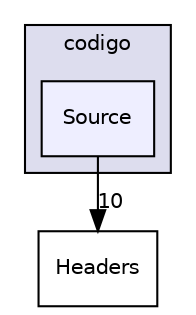 digraph "C:/Users/Gustavo/git/AEDA-Boleias-Inteligentes/codigo/Source" {
  compound=true
  node [ fontsize="10", fontname="Helvetica"];
  edge [ labelfontsize="10", labelfontname="Helvetica"];
  subgraph clusterdir_4d7be947362df13686123d6563352e9b {
    graph [ bgcolor="#ddddee", pencolor="black", label="codigo" fontname="Helvetica", fontsize="10", URL="dir_4d7be947362df13686123d6563352e9b.html"]
  dir_521c7a118aea468d74e765469b437393 [shape=box, label="Source", style="filled", fillcolor="#eeeeff", pencolor="black", URL="dir_521c7a118aea468d74e765469b437393.html"];
  }
  dir_8ec053a504507d4cd016538dd4f7c72d [shape=box label="Headers" URL="dir_8ec053a504507d4cd016538dd4f7c72d.html"];
  dir_521c7a118aea468d74e765469b437393->dir_8ec053a504507d4cd016538dd4f7c72d [headlabel="10", labeldistance=1.5 headhref="dir_000002_000001.html"];
}
